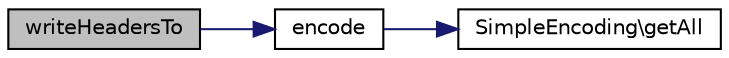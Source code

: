 digraph "writeHeadersTo"
{
  edge [fontname="Helvetica",fontsize="10",labelfontname="Helvetica",labelfontsize="10"];
  node [fontname="Helvetica",fontsize="10",shape=record];
  rankdir="LR";
  Node1 [label="writeHeadersTo",height=0.2,width=0.4,color="black", fillcolor="grey75", style="filled" fontcolor="black"];
  Node1 -> Node2 [color="midnightblue",fontsize="10",style="solid",fontname="Helvetica"];
  Node2 [label="encode",height=0.2,width=0.4,color="black", fillcolor="white", style="filled",URL="$class_simple_multipart_encoding.html#ac9eb7dbc2495dbe58fd71b71b26ef8a6"];
  Node2 -> Node3 [color="midnightblue",fontsize="10",style="solid",fontname="Helvetica"];
  Node3 [label="SimpleEncoding\\getAll",height=0.2,width=0.4,color="black", fillcolor="white", style="filled",URL="$class_simple_encoding.html#aba0d5b303383fb5b1fabb5fd01cd3800"];
}
